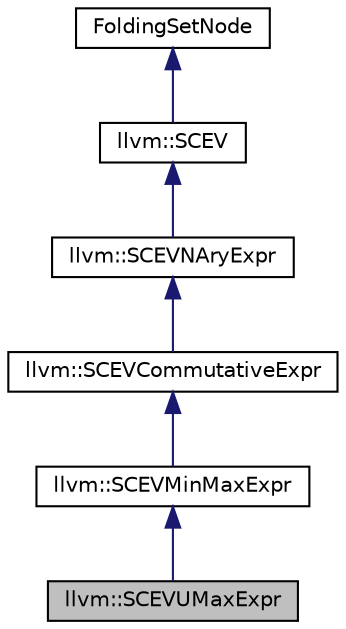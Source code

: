 digraph "llvm::SCEVUMaxExpr"
{
 // LATEX_PDF_SIZE
  bgcolor="transparent";
  edge [fontname="Helvetica",fontsize="10",labelfontname="Helvetica",labelfontsize="10"];
  node [fontname="Helvetica",fontsize="10",shape="box"];
  Node1 [label="llvm::SCEVUMaxExpr",height=0.2,width=0.4,color="black", fillcolor="grey75", style="filled", fontcolor="black",tooltip="This class represents an unsigned maximum selection."];
  Node2 -> Node1 [dir="back",color="midnightblue",fontsize="10",style="solid",fontname="Helvetica"];
  Node2 [label="llvm::SCEVMinMaxExpr",height=0.2,width=0.4,color="black",URL="$classllvm_1_1SCEVMinMaxExpr.html",tooltip="This node is the base class min/max selections."];
  Node3 -> Node2 [dir="back",color="midnightblue",fontsize="10",style="solid",fontname="Helvetica"];
  Node3 [label="llvm::SCEVCommutativeExpr",height=0.2,width=0.4,color="black",URL="$classllvm_1_1SCEVCommutativeExpr.html",tooltip="This node is the base class for n'ary commutative operators."];
  Node4 -> Node3 [dir="back",color="midnightblue",fontsize="10",style="solid",fontname="Helvetica"];
  Node4 [label="llvm::SCEVNAryExpr",height=0.2,width=0.4,color="black",URL="$classllvm_1_1SCEVNAryExpr.html",tooltip="This node is a base class providing common functionality for n'ary operators."];
  Node5 -> Node4 [dir="back",color="midnightblue",fontsize="10",style="solid",fontname="Helvetica"];
  Node5 [label="llvm::SCEV",height=0.2,width=0.4,color="black",URL="$classllvm_1_1SCEV.html",tooltip="This class represents an analyzed expression in the program."];
  Node6 -> Node5 [dir="back",color="midnightblue",fontsize="10",style="solid",fontname="Helvetica"];
  Node6 [label="FoldingSetNode",height=0.2,width=0.4,color="black",URL="$classllvm_1_1FoldingSetBase_1_1Node.html",tooltip="Node - This class is used to maintain the singly linked bucket list in a folding set."];
}
